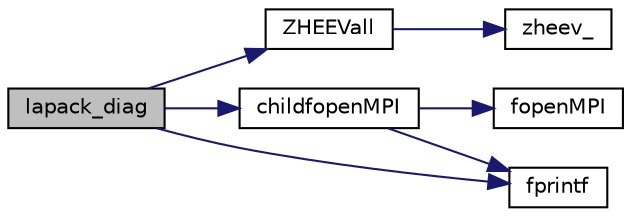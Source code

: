 digraph "lapack_diag"
{
 // INTERACTIVE_SVG=YES
  edge [fontname="Helvetica",fontsize="10",labelfontname="Helvetica",labelfontsize="10"];
  node [fontname="Helvetica",fontsize="10",shape=record];
  rankdir="LR";
  Node1 [label="lapack_diag",height=0.2,width=0.4,color="black", fillcolor="grey75", style="filled", fontcolor="black"];
  Node1 -> Node2 [color="midnightblue",fontsize="10",style="solid",fontname="Helvetica"];
  Node2 [label="ZHEEVall",height=0.2,width=0.4,color="black", fillcolor="white", style="filled",URL="$matrixlapack_8c.html#a6591537834cf2a4f86271053cc54dd37"];
  Node2 -> Node3 [color="midnightblue",fontsize="10",style="solid",fontname="Helvetica"];
  Node3 [label="zheev_",height=0.2,width=0.4,color="black", fillcolor="white", style="filled",URL="$matrixlapack_8c.html#a596697b79bdc66f04188551b1366d4fd"];
  Node1 -> Node4 [color="midnightblue",fontsize="10",style="solid",fontname="Helvetica"];
  Node4 [label="childfopenMPI",height=0.2,width=0.4,color="black", fillcolor="white", style="filled",URL="$_file_i_o_8c.html#a7d23a0790b28a52d128e0b93bc832cfb"];
  Node4 -> Node5 [color="midnightblue",fontsize="10",style="solid",fontname="Helvetica"];
  Node5 [label="fopenMPI",height=0.2,width=0.4,color="black", fillcolor="white", style="filled",URL="$wrapper_m_p_i_8h.html#a405f88de519282b8e7605988745f42ae"];
  Node4 -> Node6 [color="midnightblue",fontsize="10",style="solid",fontname="Helvetica"];
  Node6 [label="fprintf",height=0.2,width=0.4,color="black", fillcolor="white", style="filled",URL="$xfreemem__large_8c.html#a5c1bb0da45eec945c4cc3233c7d8427e"];
  Node1 -> Node6 [color="midnightblue",fontsize="10",style="solid",fontname="Helvetica"];
}
